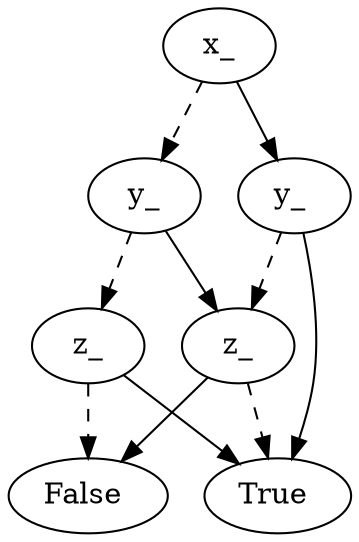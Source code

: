 digraph{2846332639888[label=x_]2846332640048[label="y_"]
2846332639888 -> 2846332640048  [style=dashed]
2846332640208[label="z_"]
2846332640048 -> 2846332640208  [style=dashed]
2846332638608[label="False"]
2846332640208 -> 2846332638608 [style=dashed]
2846332639408[label="True "]
2846332640208 -> 2846332639408
2846332640528[label="z_ "]
2846332640048 -> 2846332640528 
2846332639408[label="True"]
2846332640528 -> 2846332639408 [style=dashed]
2846332638608[label="False "]
2846332640528 -> 2846332638608
2846332640688[label="y_ "]
2846332639888 -> 2846332640688 
2846332640528[label="z_"]
2846332640688 -> 2846332640528  [style=dashed]
2846332639408[label="True "]
2846332640688 -> 2846332639408
}